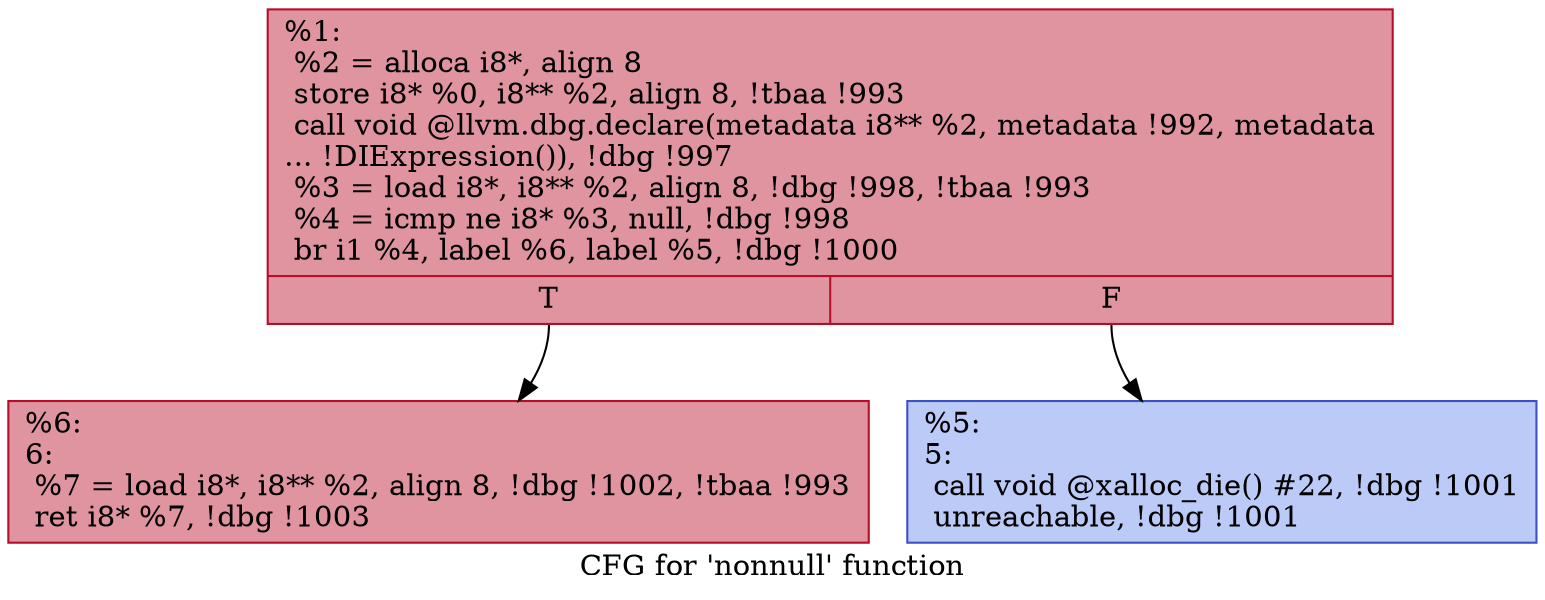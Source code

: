 digraph "CFG for 'nonnull' function" {
	label="CFG for 'nonnull' function";

	Node0x12e3bb0 [shape=record,color="#b70d28ff", style=filled, fillcolor="#b70d2870",label="{%1:\l  %2 = alloca i8*, align 8\l  store i8* %0, i8** %2, align 8, !tbaa !993\l  call void @llvm.dbg.declare(metadata i8** %2, metadata !992, metadata\l... !DIExpression()), !dbg !997\l  %3 = load i8*, i8** %2, align 8, !dbg !998, !tbaa !993\l  %4 = icmp ne i8* %3, null, !dbg !998\l  br i1 %4, label %6, label %5, !dbg !1000\l|{<s0>T|<s1>F}}"];
	Node0x12e3bb0:s0 -> Node0x12e4340;
	Node0x12e3bb0:s1 -> Node0x12e42f0;
	Node0x12e42f0 [shape=record,color="#3d50c3ff", style=filled, fillcolor="#6687ed70",label="{%5:\l5:                                                \l  call void @xalloc_die() #22, !dbg !1001\l  unreachable, !dbg !1001\l}"];
	Node0x12e4340 [shape=record,color="#b70d28ff", style=filled, fillcolor="#b70d2870",label="{%6:\l6:                                                \l  %7 = load i8*, i8** %2, align 8, !dbg !1002, !tbaa !993\l  ret i8* %7, !dbg !1003\l}"];
}
